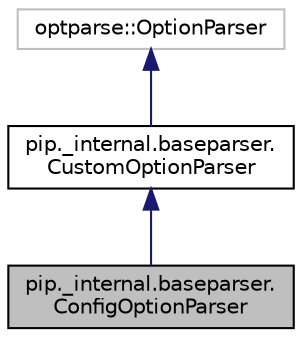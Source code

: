 digraph "pip._internal.baseparser.ConfigOptionParser"
{
  edge [fontname="Helvetica",fontsize="10",labelfontname="Helvetica",labelfontsize="10"];
  node [fontname="Helvetica",fontsize="10",shape=record];
  Node3 [label="pip._internal.baseparser.\lConfigOptionParser",height=0.2,width=0.4,color="black", fillcolor="grey75", style="filled", fontcolor="black"];
  Node4 -> Node3 [dir="back",color="midnightblue",fontsize="10",style="solid",fontname="Helvetica"];
  Node4 [label="pip._internal.baseparser.\lCustomOptionParser",height=0.2,width=0.4,color="black", fillcolor="white", style="filled",URL="$classpip_1_1__internal_1_1baseparser_1_1_custom_option_parser.html"];
  Node5 -> Node4 [dir="back",color="midnightblue",fontsize="10",style="solid",fontname="Helvetica"];
  Node5 [label="optparse::OptionParser",height=0.2,width=0.4,color="grey75", fillcolor="white", style="filled"];
}

